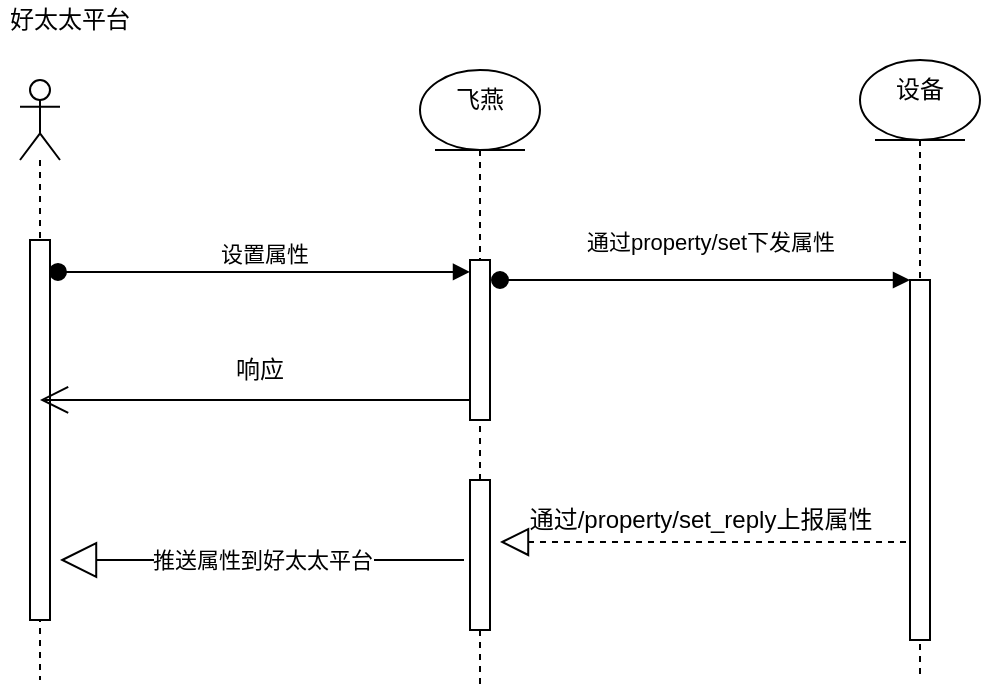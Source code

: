 <mxfile version="15.2.7" type="device"><diagram id="ecEP8iHWzNaQEb9xN7ta" name="第 1 页"><mxGraphModel dx="1086" dy="806" grid="1" gridSize="10" guides="1" tooltips="1" connect="1" arrows="1" fold="1" page="1" pageScale="1" pageWidth="827" pageHeight="1169" math="0" shadow="0"><root><mxCell id="0"/><mxCell id="1" parent="0"/><mxCell id="gzr8BWrM7S8Ghgy8yJ4J-8" value="" style="shape=umlLifeline;participant=umlActor;perimeter=lifelinePerimeter;whiteSpace=wrap;html=1;container=1;collapsible=0;recursiveResize=0;verticalAlign=top;spacingTop=36;outlineConnect=0;" vertex="1" parent="1"><mxGeometry x="110" y="160" width="20" height="300" as="geometry"/></mxCell><mxCell id="gzr8BWrM7S8Ghgy8yJ4J-13" value="" style="html=1;points=[];perimeter=orthogonalPerimeter;" vertex="1" parent="gzr8BWrM7S8Ghgy8yJ4J-8"><mxGeometry x="5" y="80" width="10" height="190" as="geometry"/></mxCell><mxCell id="gzr8BWrM7S8Ghgy8yJ4J-9" value="" style="shape=umlLifeline;participant=umlEntity;perimeter=lifelinePerimeter;whiteSpace=wrap;html=1;container=1;collapsible=0;recursiveResize=0;verticalAlign=top;spacingTop=36;outlineConnect=0;" vertex="1" parent="1"><mxGeometry x="310" y="155" width="60" height="310" as="geometry"/></mxCell><mxCell id="gzr8BWrM7S8Ghgy8yJ4J-10" value="飞燕" style="text;html=1;strokeColor=none;fillColor=none;align=center;verticalAlign=middle;whiteSpace=wrap;rounded=0;" vertex="1" parent="gzr8BWrM7S8Ghgy8yJ4J-9"><mxGeometry x="10" y="5" width="40" height="20" as="geometry"/></mxCell><mxCell id="gzr8BWrM7S8Ghgy8yJ4J-14" value="" style="html=1;points=[];perimeter=orthogonalPerimeter;" vertex="1" parent="gzr8BWrM7S8Ghgy8yJ4J-9"><mxGeometry x="25" y="95" width="10" height="80" as="geometry"/></mxCell><mxCell id="gzr8BWrM7S8Ghgy8yJ4J-18" value="" style="endArrow=open;endFill=1;endSize=12;html=1;entryX=0.5;entryY=0.421;entryDx=0;entryDy=0;entryPerimeter=0;" edge="1" parent="gzr8BWrM7S8Ghgy8yJ4J-9" target="gzr8BWrM7S8Ghgy8yJ4J-13"><mxGeometry width="160" relative="1" as="geometry"><mxPoint x="25" y="165" as="sourcePoint"/><mxPoint x="-180" y="165" as="targetPoint"/></mxGeometry></mxCell><mxCell id="gzr8BWrM7S8Ghgy8yJ4J-20" value="" style="html=1;points=[];perimeter=orthogonalPerimeter;" vertex="1" parent="gzr8BWrM7S8Ghgy8yJ4J-9"><mxGeometry x="25" y="205" width="10" height="75" as="geometry"/></mxCell><mxCell id="gzr8BWrM7S8Ghgy8yJ4J-11" value="" style="shape=umlLifeline;participant=umlEntity;perimeter=lifelinePerimeter;whiteSpace=wrap;html=1;container=1;collapsible=0;recursiveResize=0;verticalAlign=top;spacingTop=36;outlineConnect=0;" vertex="1" parent="1"><mxGeometry x="530" y="150" width="60" height="310" as="geometry"/></mxCell><mxCell id="gzr8BWrM7S8Ghgy8yJ4J-12" value="设备" style="text;html=1;strokeColor=none;fillColor=none;align=center;verticalAlign=middle;whiteSpace=wrap;rounded=0;" vertex="1" parent="gzr8BWrM7S8Ghgy8yJ4J-11"><mxGeometry x="10" y="5" width="40" height="20" as="geometry"/></mxCell><mxCell id="gzr8BWrM7S8Ghgy8yJ4J-16" value="" style="html=1;points=[];perimeter=orthogonalPerimeter;" vertex="1" parent="gzr8BWrM7S8Ghgy8yJ4J-11"><mxGeometry x="25" y="110" width="10" height="180" as="geometry"/></mxCell><mxCell id="gzr8BWrM7S8Ghgy8yJ4J-17" value="通过property/set下发属性" style="html=1;verticalAlign=bottom;startArrow=oval;endArrow=block;startSize=8;" edge="1" target="gzr8BWrM7S8Ghgy8yJ4J-16" parent="gzr8BWrM7S8Ghgy8yJ4J-11"><mxGeometry x="0.026" y="10" relative="1" as="geometry"><mxPoint x="-180" y="110" as="sourcePoint"/><mxPoint as="offset"/></mxGeometry></mxCell><mxCell id="gzr8BWrM7S8Ghgy8yJ4J-15" value="设置属性" style="html=1;verticalAlign=bottom;startArrow=oval;endArrow=block;startSize=8;exitX=1.4;exitY=0.084;exitDx=0;exitDy=0;exitPerimeter=0;" edge="1" target="gzr8BWrM7S8Ghgy8yJ4J-14" parent="1" source="gzr8BWrM7S8Ghgy8yJ4J-13"><mxGeometry relative="1" as="geometry"><mxPoint x="275" y="250" as="sourcePoint"/></mxGeometry></mxCell><mxCell id="gzr8BWrM7S8Ghgy8yJ4J-19" value="响应" style="text;html=1;strokeColor=none;fillColor=none;align=center;verticalAlign=middle;whiteSpace=wrap;rounded=0;" vertex="1" parent="1"><mxGeometry x="210" y="295" width="40" height="20" as="geometry"/></mxCell><mxCell id="gzr8BWrM7S8Ghgy8yJ4J-21" value="" style="endArrow=block;dashed=1;endFill=0;endSize=12;html=1;exitX=-0.2;exitY=0.728;exitDx=0;exitDy=0;exitPerimeter=0;" edge="1" parent="1" source="gzr8BWrM7S8Ghgy8yJ4J-16"><mxGeometry width="160" relative="1" as="geometry"><mxPoint x="330" y="410" as="sourcePoint"/><mxPoint x="350" y="391" as="targetPoint"/></mxGeometry></mxCell><mxCell id="gzr8BWrM7S8Ghgy8yJ4J-22" value="通过/property/set_reply上报属性" style="text;html=1;align=center;verticalAlign=middle;resizable=0;points=[];autosize=1;strokeColor=none;fillColor=none;" vertex="1" parent="1"><mxGeometry x="355" y="370" width="190" height="20" as="geometry"/></mxCell><mxCell id="gzr8BWrM7S8Ghgy8yJ4J-23" value="好太太平台" style="text;html=1;strokeColor=none;fillColor=none;align=center;verticalAlign=middle;whiteSpace=wrap;rounded=0;" vertex="1" parent="1"><mxGeometry x="100" y="120" width="70" height="20" as="geometry"/></mxCell><mxCell id="gzr8BWrM7S8Ghgy8yJ4J-24" value="推送属性到好太太平台" style="endArrow=block;endSize=16;endFill=0;html=1;exitX=-0.3;exitY=0.533;exitDx=0;exitDy=0;exitPerimeter=0;" edge="1" parent="1" source="gzr8BWrM7S8Ghgy8yJ4J-20"><mxGeometry width="160" relative="1" as="geometry"><mxPoint x="240" y="460" as="sourcePoint"/><mxPoint x="130" y="400" as="targetPoint"/></mxGeometry></mxCell></root></mxGraphModel></diagram></mxfile>